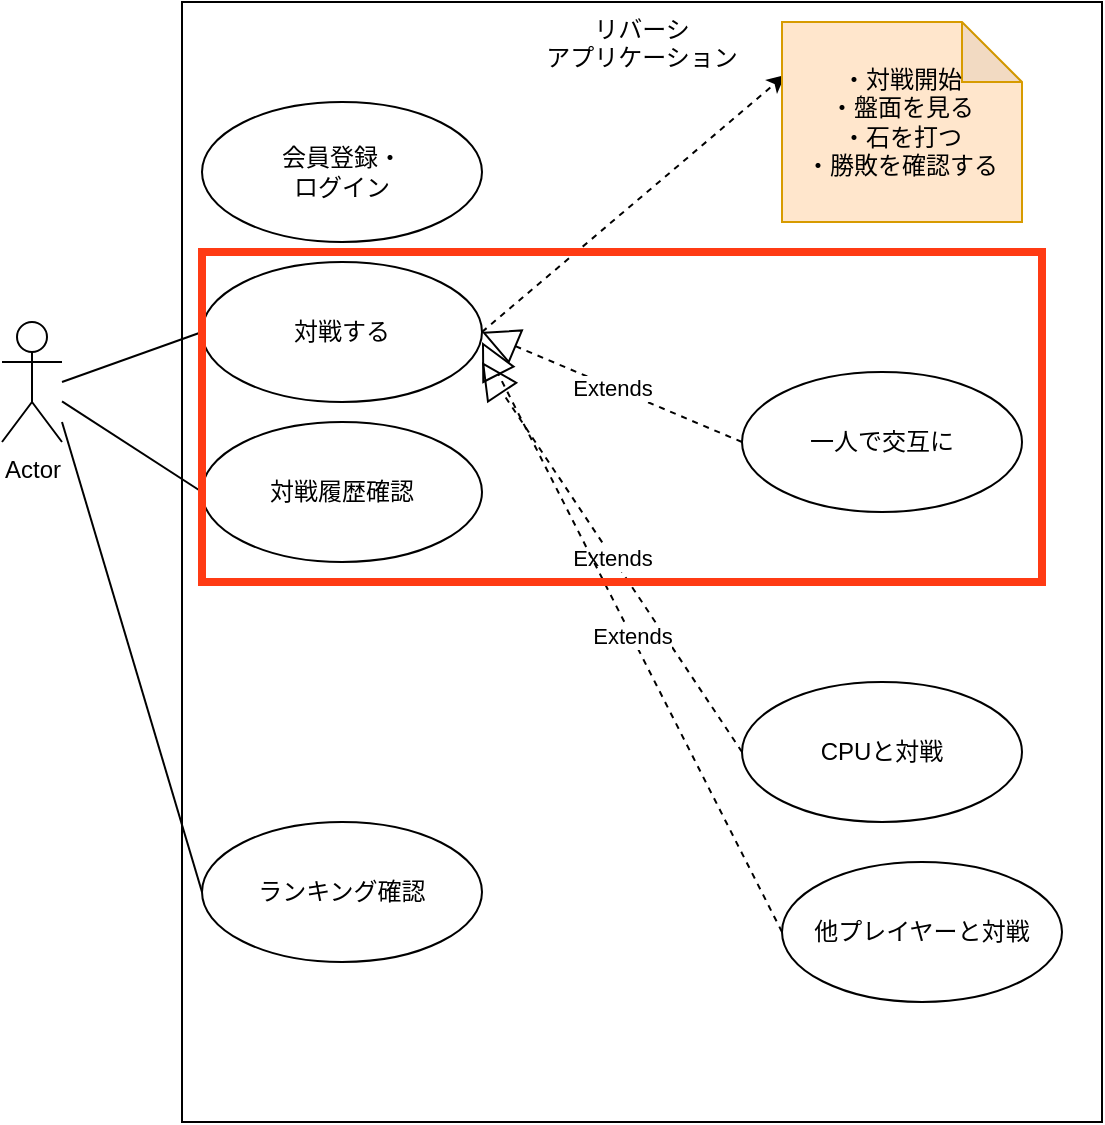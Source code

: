 <mxfile>
    <diagram id="GSUCTNZ9FpM99b6hBzyc" name="ページ1">
        <mxGraphModel dx="-336" dy="570" grid="1" gridSize="10" guides="1" tooltips="1" connect="1" arrows="1" fold="1" page="1" pageScale="1" pageWidth="827" pageHeight="1169" math="0" shadow="0">
            <root>
                <mxCell id="0"/>
                <mxCell id="1" parent="0"/>
                <mxCell id="3" value="リバーシ&lt;br&gt;アプリケーション" style="rounded=0;whiteSpace=wrap;html=1;verticalAlign=top;fillColor=none;" parent="1" vertex="1">
                    <mxGeometry x="1070" y="200" width="460" height="560" as="geometry"/>
                </mxCell>
                <mxCell id="5" value="Actor" style="shape=umlActor;verticalLabelPosition=bottom;verticalAlign=top;html=1;" parent="1" vertex="1">
                    <mxGeometry x="980" y="360" width="30" height="60" as="geometry"/>
                </mxCell>
                <mxCell id="11" style="edgeStyle=none;html=1;exitX=1;exitY=0.5;exitDx=0;exitDy=0;entryX=0.013;entryY=0.265;entryDx=0;entryDy=0;entryPerimeter=0;dashed=1;" parent="1" source="6" target="10" edge="1">
                    <mxGeometry relative="1" as="geometry"/>
                </mxCell>
                <mxCell id="6" value="対戦する" style="ellipse;whiteSpace=wrap;html=1;" parent="1" vertex="1">
                    <mxGeometry x="1080" y="330" width="140" height="70" as="geometry"/>
                </mxCell>
                <mxCell id="7" value="" style="endArrow=none;html=1;entryX=0;entryY=0.5;entryDx=0;entryDy=0;" parent="1" target="6" edge="1">
                    <mxGeometry relative="1" as="geometry">
                        <mxPoint x="1010" y="390" as="sourcePoint"/>
                        <mxPoint x="1270" y="480" as="targetPoint"/>
                    </mxGeometry>
                </mxCell>
                <mxCell id="10" value="・対戦開始&lt;br&gt;・盤面を見る&lt;br&gt;・石を打つ&lt;br&gt;・勝敗を確認する" style="shape=note;whiteSpace=wrap;html=1;backgroundOutline=1;darkOpacity=0.05;fillColor=#ffe6cc;strokeColor=#d79b00;" parent="1" vertex="1">
                    <mxGeometry x="1370" y="210" width="120" height="100" as="geometry"/>
                </mxCell>
                <mxCell id="23" style="html=1;exitX=0;exitY=0.5;exitDx=0;exitDy=0;endArrow=none;endFill=0;" parent="1" source="12" target="5" edge="1">
                    <mxGeometry relative="1" as="geometry"/>
                </mxCell>
                <mxCell id="12" value="対戦履歴確認" style="ellipse;whiteSpace=wrap;html=1;" parent="1" vertex="1">
                    <mxGeometry x="1080" y="410" width="140" height="70" as="geometry"/>
                </mxCell>
                <mxCell id="13" value="会員登録・&lt;br&gt;ログイン" style="ellipse;whiteSpace=wrap;html=1;" parent="1" vertex="1">
                    <mxGeometry x="1080" y="250" width="140" height="70" as="geometry"/>
                </mxCell>
                <mxCell id="14" value="一人で交互に" style="ellipse;whiteSpace=wrap;html=1;" parent="1" vertex="1">
                    <mxGeometry x="1350" y="385" width="140" height="70" as="geometry"/>
                </mxCell>
                <mxCell id="15" value="CPUと対戦" style="ellipse;whiteSpace=wrap;html=1;" parent="1" vertex="1">
                    <mxGeometry x="1350" y="540" width="140" height="70" as="geometry"/>
                </mxCell>
                <mxCell id="16" value="他プレイヤーと対戦" style="ellipse;whiteSpace=wrap;html=1;" parent="1" vertex="1">
                    <mxGeometry x="1370" y="630" width="140" height="70" as="geometry"/>
                </mxCell>
                <mxCell id="18" value="Extends" style="endArrow=block;endSize=16;endFill=0;html=1;dashed=1;exitX=0;exitY=0.5;exitDx=0;exitDy=0;entryX=1;entryY=0.5;entryDx=0;entryDy=0;" parent="1" source="14" target="6" edge="1">
                    <mxGeometry width="160" relative="1" as="geometry">
                        <mxPoint x="1230" y="450" as="sourcePoint"/>
                        <mxPoint x="1390" y="450" as="targetPoint"/>
                    </mxGeometry>
                </mxCell>
                <mxCell id="19" value="Extends" style="endArrow=block;endSize=16;endFill=0;html=1;dashed=1;exitX=0;exitY=0.5;exitDx=0;exitDy=0;" parent="1" source="15" edge="1">
                    <mxGeometry width="160" relative="1" as="geometry">
                        <mxPoint x="1290" y="500" as="sourcePoint"/>
                        <mxPoint x="1220" y="380" as="targetPoint"/>
                    </mxGeometry>
                </mxCell>
                <mxCell id="20" value="Extends" style="endArrow=block;endSize=16;endFill=0;html=1;dashed=1;exitX=0;exitY=0.5;exitDx=0;exitDy=0;" parent="1" source="16" edge="1">
                    <mxGeometry width="160" relative="1" as="geometry">
                        <mxPoint x="1276" y="590" as="sourcePoint"/>
                        <mxPoint x="1220" y="370" as="targetPoint"/>
                    </mxGeometry>
                </mxCell>
                <mxCell id="22" value="ランキング確認" style="ellipse;whiteSpace=wrap;html=1;" parent="1" vertex="1">
                    <mxGeometry x="1080" y="610" width="140" height="70" as="geometry"/>
                </mxCell>
                <mxCell id="24" style="html=1;exitX=0;exitY=0.5;exitDx=0;exitDy=0;endArrow=none;endFill=0;" parent="1" source="22" edge="1">
                    <mxGeometry relative="1" as="geometry">
                        <mxPoint x="1090" y="481" as="sourcePoint"/>
                        <mxPoint x="1010" y="410" as="targetPoint"/>
                    </mxGeometry>
                </mxCell>
                <mxCell id="25" value="" style="rounded=0;whiteSpace=wrap;html=1;fillColor=none;strokeColor=#FF3B14;strokeWidth=4;" parent="1" vertex="1">
                    <mxGeometry x="1080" y="325" width="420" height="165" as="geometry"/>
                </mxCell>
            </root>
        </mxGraphModel>
    </diagram>
</mxfile>